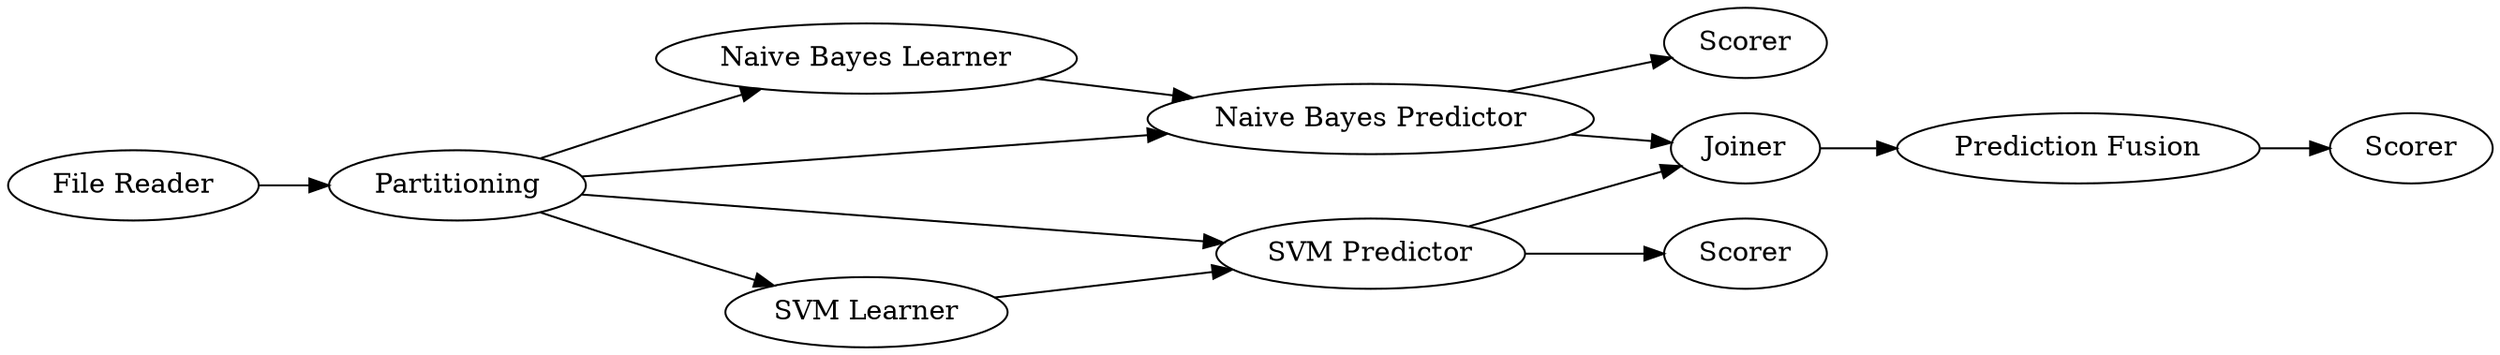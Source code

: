 digraph {
	12 -> 13
	2 -> 12
	6 -> 11
	13 -> 9
	2 -> 13
	2 -> 6
	8 -> 7
	5 -> 6
	13 -> 8
	1 -> 2
	7 -> 10
	2 -> 5
	6 -> 8
	5 [label="SVM Learner"]
	13 [label="Naive Bayes Predictor"]
	1 [label="File Reader"]
	7 [label="Prediction Fusion"]
	9 [label=Scorer]
	11 [label=Scorer]
	10 [label=Scorer]
	6 [label="SVM Predictor"]
	8 [label=Joiner]
	2 [label=Partitioning]
	12 [label="Naive Bayes Learner"]
	rankdir=LR
}
